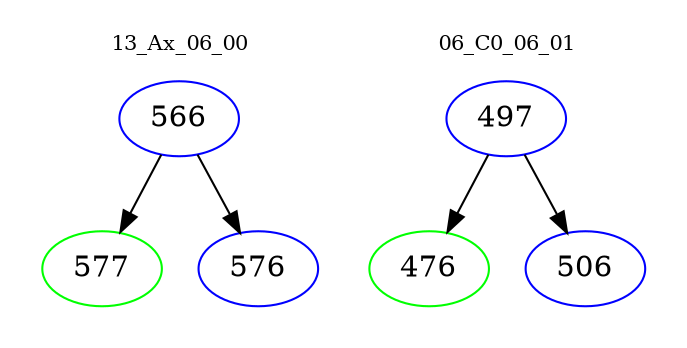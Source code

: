 digraph{
subgraph cluster_0 {
color = white
label = "13_Ax_06_00";
fontsize=10;
T0_566 [label="566", color="blue"]
T0_566 -> T0_577 [color="black"]
T0_577 [label="577", color="green"]
T0_566 -> T0_576 [color="black"]
T0_576 [label="576", color="blue"]
}
subgraph cluster_1 {
color = white
label = "06_C0_06_01";
fontsize=10;
T1_497 [label="497", color="blue"]
T1_497 -> T1_476 [color="black"]
T1_476 [label="476", color="green"]
T1_497 -> T1_506 [color="black"]
T1_506 [label="506", color="blue"]
}
}
